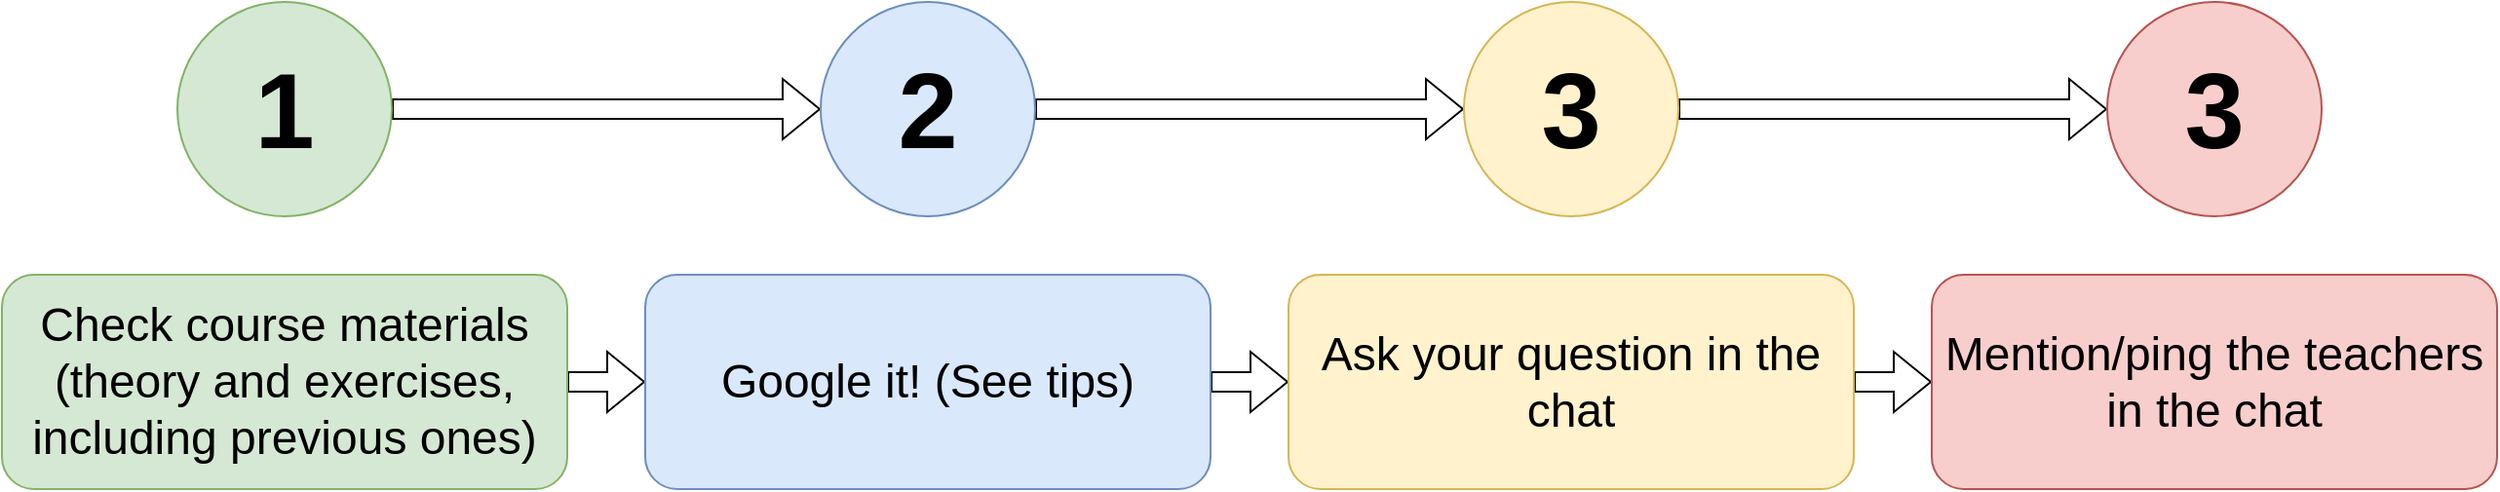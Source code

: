 <mxfile version="21.3.5" type="github">
  <diagram name="Page-1" id="p_YaUgyWWCoO-w8o537r">
    <mxGraphModel dx="1718" dy="1523" grid="1" gridSize="10" guides="1" tooltips="1" connect="1" arrows="1" fold="1" page="1" pageScale="1" pageWidth="4681" pageHeight="3300" math="0" shadow="0">
      <root>
        <mxCell id="0" />
        <mxCell id="1" parent="0" />
        <mxCell id="_V6IDjI6f9aKt-EAS55Z-19" style="edgeStyle=orthogonalEdgeStyle;rounded=0;orthogonalLoop=1;jettySize=auto;html=1;exitX=1;exitY=0.5;exitDx=0;exitDy=0;entryX=0;entryY=0.5;entryDx=0;entryDy=0;shape=flexArrow;" edge="1" parent="1" source="_V6IDjI6f9aKt-EAS55Z-1" target="_V6IDjI6f9aKt-EAS55Z-4">
          <mxGeometry relative="1" as="geometry" />
        </mxCell>
        <mxCell id="_V6IDjI6f9aKt-EAS55Z-1" value="&lt;font style=&quot;font-size: 24px;&quot;&gt;Check course materials (theory and exercises, including previous ones)&lt;br&gt;&lt;/font&gt;" style="rounded=1;whiteSpace=wrap;html=1;fillColor=#d5e8d4;strokeColor=#82b366;" vertex="1" parent="1">
          <mxGeometry x="1000" y="880" width="290" height="110" as="geometry" />
        </mxCell>
        <mxCell id="_V6IDjI6f9aKt-EAS55Z-15" style="edgeStyle=orthogonalEdgeStyle;rounded=0;orthogonalLoop=1;jettySize=auto;html=1;exitX=1;exitY=0.5;exitDx=0;exitDy=0;entryX=0;entryY=0.5;entryDx=0;entryDy=0;strokeWidth=1;shape=flexArrow;" edge="1" parent="1" source="_V6IDjI6f9aKt-EAS55Z-2" target="_V6IDjI6f9aKt-EAS55Z-3">
          <mxGeometry relative="1" as="geometry" />
        </mxCell>
        <mxCell id="_V6IDjI6f9aKt-EAS55Z-2" value="&lt;b&gt;&lt;font style=&quot;font-size: 55px;&quot;&gt;&lt;font style=&quot;font-size: 55px;&quot;&gt;1&lt;/font&gt;&lt;/font&gt;&lt;/b&gt;" style="ellipse;whiteSpace=wrap;html=1;aspect=fixed;fillColor=#d5e8d4;strokeColor=#82b366;" vertex="1" parent="1">
          <mxGeometry x="1090" y="740" width="110" height="110" as="geometry" />
        </mxCell>
        <mxCell id="_V6IDjI6f9aKt-EAS55Z-16" style="edgeStyle=orthogonalEdgeStyle;rounded=0;orthogonalLoop=1;jettySize=auto;html=1;exitX=1;exitY=0.5;exitDx=0;exitDy=0;entryX=0;entryY=0.5;entryDx=0;entryDy=0;strokeWidth=1;shape=flexArrow;" edge="1" parent="1" source="_V6IDjI6f9aKt-EAS55Z-3" target="_V6IDjI6f9aKt-EAS55Z-5">
          <mxGeometry relative="1" as="geometry" />
        </mxCell>
        <mxCell id="_V6IDjI6f9aKt-EAS55Z-3" value="&lt;font style=&quot;font-size: 55px;&quot;&gt;&lt;b&gt;&lt;font style=&quot;font-size: 55px;&quot;&gt;2&lt;/font&gt;&lt;/b&gt;&lt;/font&gt;" style="ellipse;whiteSpace=wrap;html=1;aspect=fixed;fillColor=#dae8fc;strokeColor=#6c8ebf;" vertex="1" parent="1">
          <mxGeometry x="1420" y="740" width="110" height="110" as="geometry" />
        </mxCell>
        <mxCell id="_V6IDjI6f9aKt-EAS55Z-20" style="edgeStyle=orthogonalEdgeStyle;rounded=0;orthogonalLoop=1;jettySize=auto;html=1;exitX=1;exitY=0.5;exitDx=0;exitDy=0;entryX=0;entryY=0.5;entryDx=0;entryDy=0;shape=flexArrow;" edge="1" parent="1" source="_V6IDjI6f9aKt-EAS55Z-4" target="_V6IDjI6f9aKt-EAS55Z-6">
          <mxGeometry relative="1" as="geometry" />
        </mxCell>
        <mxCell id="_V6IDjI6f9aKt-EAS55Z-4" value="&lt;font style=&quot;font-size: 24px;&quot;&gt;Google it! (See tips)&lt;br&gt;&lt;/font&gt;" style="rounded=1;whiteSpace=wrap;html=1;fillColor=#dae8fc;strokeColor=#6c8ebf;" vertex="1" parent="1">
          <mxGeometry x="1330" y="880" width="290" height="110" as="geometry" />
        </mxCell>
        <mxCell id="_V6IDjI6f9aKt-EAS55Z-18" style="edgeStyle=orthogonalEdgeStyle;rounded=0;orthogonalLoop=1;jettySize=auto;html=1;exitX=1;exitY=0.5;exitDx=0;exitDy=0;entryX=0;entryY=0.5;entryDx=0;entryDy=0;strokeWidth=1;shape=flexArrow;" edge="1" parent="1" source="_V6IDjI6f9aKt-EAS55Z-5" target="_V6IDjI6f9aKt-EAS55Z-7">
          <mxGeometry relative="1" as="geometry" />
        </mxCell>
        <mxCell id="_V6IDjI6f9aKt-EAS55Z-5" value="&lt;font style=&quot;font-size: 55px;&quot;&gt;&lt;b&gt;&lt;font style=&quot;font-size: 55px;&quot;&gt;3&lt;/font&gt;&lt;/b&gt;&lt;/font&gt;" style="ellipse;whiteSpace=wrap;html=1;aspect=fixed;fillColor=#fff2cc;strokeColor=#d6b656;" vertex="1" parent="1">
          <mxGeometry x="1750" y="740" width="110" height="110" as="geometry" />
        </mxCell>
        <mxCell id="_V6IDjI6f9aKt-EAS55Z-21" style="edgeStyle=orthogonalEdgeStyle;rounded=0;orthogonalLoop=1;jettySize=auto;html=1;exitX=1;exitY=0.5;exitDx=0;exitDy=0;entryX=0;entryY=0.5;entryDx=0;entryDy=0;shape=flexArrow;" edge="1" parent="1" source="_V6IDjI6f9aKt-EAS55Z-6" target="_V6IDjI6f9aKt-EAS55Z-8">
          <mxGeometry relative="1" as="geometry" />
        </mxCell>
        <mxCell id="_V6IDjI6f9aKt-EAS55Z-6" value="&lt;font style=&quot;font-size: 24px;&quot;&gt;Ask your question in the chat&lt;br&gt;&lt;/font&gt;" style="rounded=1;whiteSpace=wrap;html=1;fillColor=#fff2cc;strokeColor=#d6b656;" vertex="1" parent="1">
          <mxGeometry x="1660" y="880" width="290" height="110" as="geometry" />
        </mxCell>
        <mxCell id="_V6IDjI6f9aKt-EAS55Z-7" value="&lt;font style=&quot;font-size: 55px;&quot;&gt;&lt;b&gt;&lt;font style=&quot;font-size: 55px;&quot;&gt;3&lt;/font&gt;&lt;/b&gt;&lt;/font&gt;" style="ellipse;whiteSpace=wrap;html=1;aspect=fixed;fillColor=#f8cecc;strokeColor=#b85450;" vertex="1" parent="1">
          <mxGeometry x="2080" y="740" width="110" height="110" as="geometry" />
        </mxCell>
        <mxCell id="_V6IDjI6f9aKt-EAS55Z-8" value="&lt;font style=&quot;font-size: 24px;&quot;&gt;Mention/ping the teachers in the chat&lt;br&gt;&lt;/font&gt;" style="rounded=1;whiteSpace=wrap;html=1;fillColor=#f8cecc;strokeColor=#b85450;" vertex="1" parent="1">
          <mxGeometry x="1990" y="880" width="290" height="110" as="geometry" />
        </mxCell>
      </root>
    </mxGraphModel>
  </diagram>
</mxfile>
